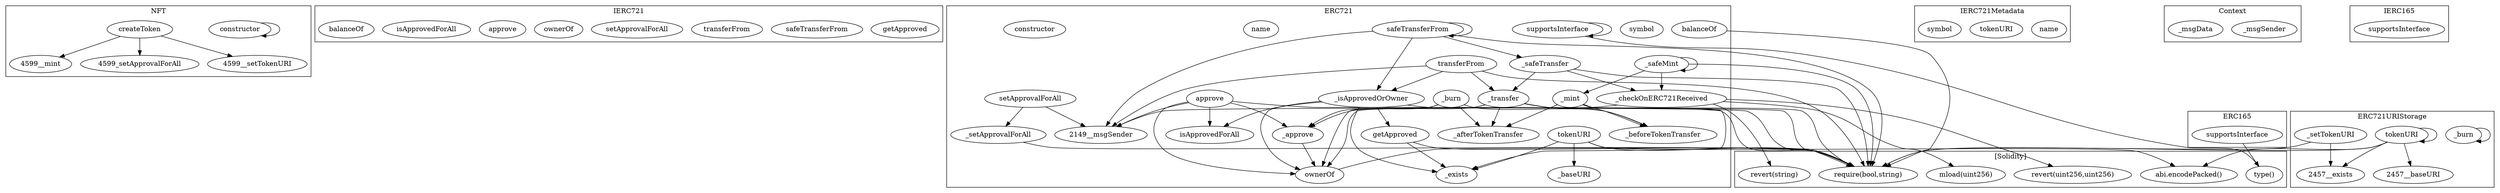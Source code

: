 strict digraph {
subgraph cluster_4599_NFT {
label = "NFT"
"4599_constructor" [label="constructor"]
"4599_createToken" [label="createToken"]
"4599_constructor" -> "4599_constructor"
"4599_createToken" -> "4599__mint"
"4599_createToken" -> "4599_setApprovalForAll"
"4599_createToken" -> "4599__setTokenURI"
}subgraph cluster_2265_IERC721 {
label = "IERC721"
"2265_getApproved" [label="getApproved"]
"2265_safeTransferFrom" [label="safeTransferFrom"]
"2265_transferFrom" [label="transferFrom"]
"2265_setApprovalForAll" [label="setApprovalForAll"]
"2265_ownerOf" [label="ownerOf"]
"2265_approve" [label="approve"]
"2265_isApprovedForAll" [label="isApprovedForAll"]
"2265_balanceOf" [label="balanceOf"]
}subgraph cluster_2149_ERC721 {
label = "ERC721"
"2149__beforeTokenTransfer" [label="_beforeTokenTransfer"]
"2149__baseURI" [label="_baseURI"]
"2149_safeTransferFrom" [label="safeTransferFrom"]
"2149_getApproved" [label="getApproved"]
"2149__burn" [label="_burn"]
"2149_symbol" [label="symbol"]
"2149__afterTokenTransfer" [label="_afterTokenTransfer"]
"2149__exists" [label="_exists"]
"2149__safeTransfer" [label="_safeTransfer"]
"2149__mint" [label="_mint"]
"2149_approve" [label="approve"]
"2149__setApprovalForAll" [label="_setApprovalForAll"]
"2149__isApprovedOrOwner" [label="_isApprovedOrOwner"]
"2149_supportsInterface" [label="supportsInterface"]
"2149_balanceOf" [label="balanceOf"]
"2149_name" [label="name"]
"2149_tokenURI" [label="tokenURI"]
"2149_isApprovedForAll" [label="isApprovedForAll"]
"2149__transfer" [label="_transfer"]
"2149__approve" [label="_approve"]
"2149_transferFrom" [label="transferFrom"]
"2149_ownerOf" [label="ownerOf"]
"2149__safeMint" [label="_safeMint"]
"2149_constructor" [label="constructor"]
"2149__checkOnERC721Received" [label="_checkOnERC721Received"]
"2149_setApprovalForAll" [label="setApprovalForAll"]
"2149__isApprovedOrOwner" -> "2149_isApprovedForAll"
"2149_transferFrom" -> "2149__msgSender"
"2149_approve" -> "2149__approve"
"2149_setApprovalForAll" -> "2149__setApprovalForAll"
"2149_approve" -> "2149__msgSender"
"2149__burn" -> "2149__approve"
"2149_safeTransferFrom" -> "2149__msgSender"
"2149_getApproved" -> "2149__exists"
"2149__transfer" -> "2149_ownerOf"
"2149__mint" -> "2149__afterTokenTransfer"
"2149__isApprovedOrOwner" -> "2149__exists"
"2149_tokenURI" -> "2149__exists"
"2149__isApprovedOrOwner" -> "2149_getApproved"
"2149_transferFrom" -> "2149__transfer"
"2149__safeMint" -> "2149__checkOnERC721Received"
"2149__safeMint" -> "2149__safeMint"
"2149_safeTransferFrom" -> "2149__isApprovedOrOwner"
"2149_supportsInterface" -> "2149_supportsInterface"
"2149_approve" -> "2149_isApprovedForAll"
"2149__safeTransfer" -> "2149__transfer"
"2149__burn" -> "2149__afterTokenTransfer"
"2149_safeTransferFrom" -> "2149_safeTransferFrom"
"2149__burn" -> "2149__beforeTokenTransfer"
"2149__mint" -> "2149__exists"
"2149__transfer" -> "2149__afterTokenTransfer"
"2149__transfer" -> "2149__approve"
"2149__transfer" -> "2149__beforeTokenTransfer"
"2149__isApprovedOrOwner" -> "2149_ownerOf"
"2149_setApprovalForAll" -> "2149__msgSender"
"2149__checkOnERC721Received" -> "2149__msgSender"
"2149__safeTransfer" -> "2149__checkOnERC721Received"
"2149_tokenURI" -> "2149__baseURI"
"2149__burn" -> "2149_ownerOf"
"2149__safeMint" -> "2149__mint"
"2149__approve" -> "2149_ownerOf"
"2149_safeTransferFrom" -> "2149__safeTransfer"
"2149_approve" -> "2149_ownerOf"
"2149__mint" -> "2149__beforeTokenTransfer"
"2149_transferFrom" -> "2149__isApprovedOrOwner"
}subgraph cluster_3954_ERC165 {
label = "ERC165"
"3954_supportsInterface" [label="supportsInterface"]
}subgraph cluster_2484_IERC721Metadata {
label = "IERC721Metadata"
"2484_name" [label="name"]
"2484_tokenURI" [label="tokenURI"]
"2484_symbol" [label="symbol"]
}subgraph cluster_2999_Context {
label = "Context"
"2999__msgSender" [label="_msgSender"]
"2999__msgData" [label="_msgData"]
}subgraph cluster_2457_ERC721URIStorage {
label = "ERC721URIStorage"
"2457__burn" [label="_burn"]
"2457__setTokenURI" [label="_setTokenURI"]
"2457_tokenURI" [label="tokenURI"]
"2457_tokenURI" -> "2457__baseURI"
"2457_tokenURI" -> "2457_tokenURI"
"2457_tokenURI" -> "2457__exists"
"2457__setTokenURI" -> "2457__exists"
"2457__burn" -> "2457__burn"
}subgraph cluster_3966_IERC165 {
label = "IERC165"
"3966_supportsInterface" [label="supportsInterface"]
}subgraph cluster_solidity {
label = "[Solidity]"
"revert(string)" 
"mload(uint256)" 
"revert(uint256,uint256)" 
"type()" 
"abi.encodePacked()" 
"require(bool,string)" 
"2149__mint" -> "require(bool,string)"
"2149__transfer" -> "require(bool,string)"
"2149__setApprovalForAll" -> "require(bool,string)"
"2149_getApproved" -> "require(bool,string)"
"2149__safeMint" -> "require(bool,string)"
"2149__checkOnERC721Received" -> "mload(uint256)"
"2149_ownerOf" -> "require(bool,string)"
"2149_transferFrom" -> "require(bool,string)"
"3954_supportsInterface" -> "type()"
"2149__safeTransfer" -> "require(bool,string)"
"2149_approve" -> "require(bool,string)"
"2149__checkOnERC721Received" -> "revert(string)"
"2457_tokenURI" -> "require(bool,string)"
"2149_safeTransferFrom" -> "require(bool,string)"
"2149_tokenURI" -> "require(bool,string)"
"2457_tokenURI" -> "abi.encodePacked()"
"2457__setTokenURI" -> "require(bool,string)"
"2149_tokenURI" -> "abi.encodePacked()"
"2149__checkOnERC721Received" -> "revert(uint256,uint256)"
"2149_supportsInterface" -> "type()"
"2149_balanceOf" -> "require(bool,string)"
"2149__isApprovedOrOwner" -> "require(bool,string)"
}
}